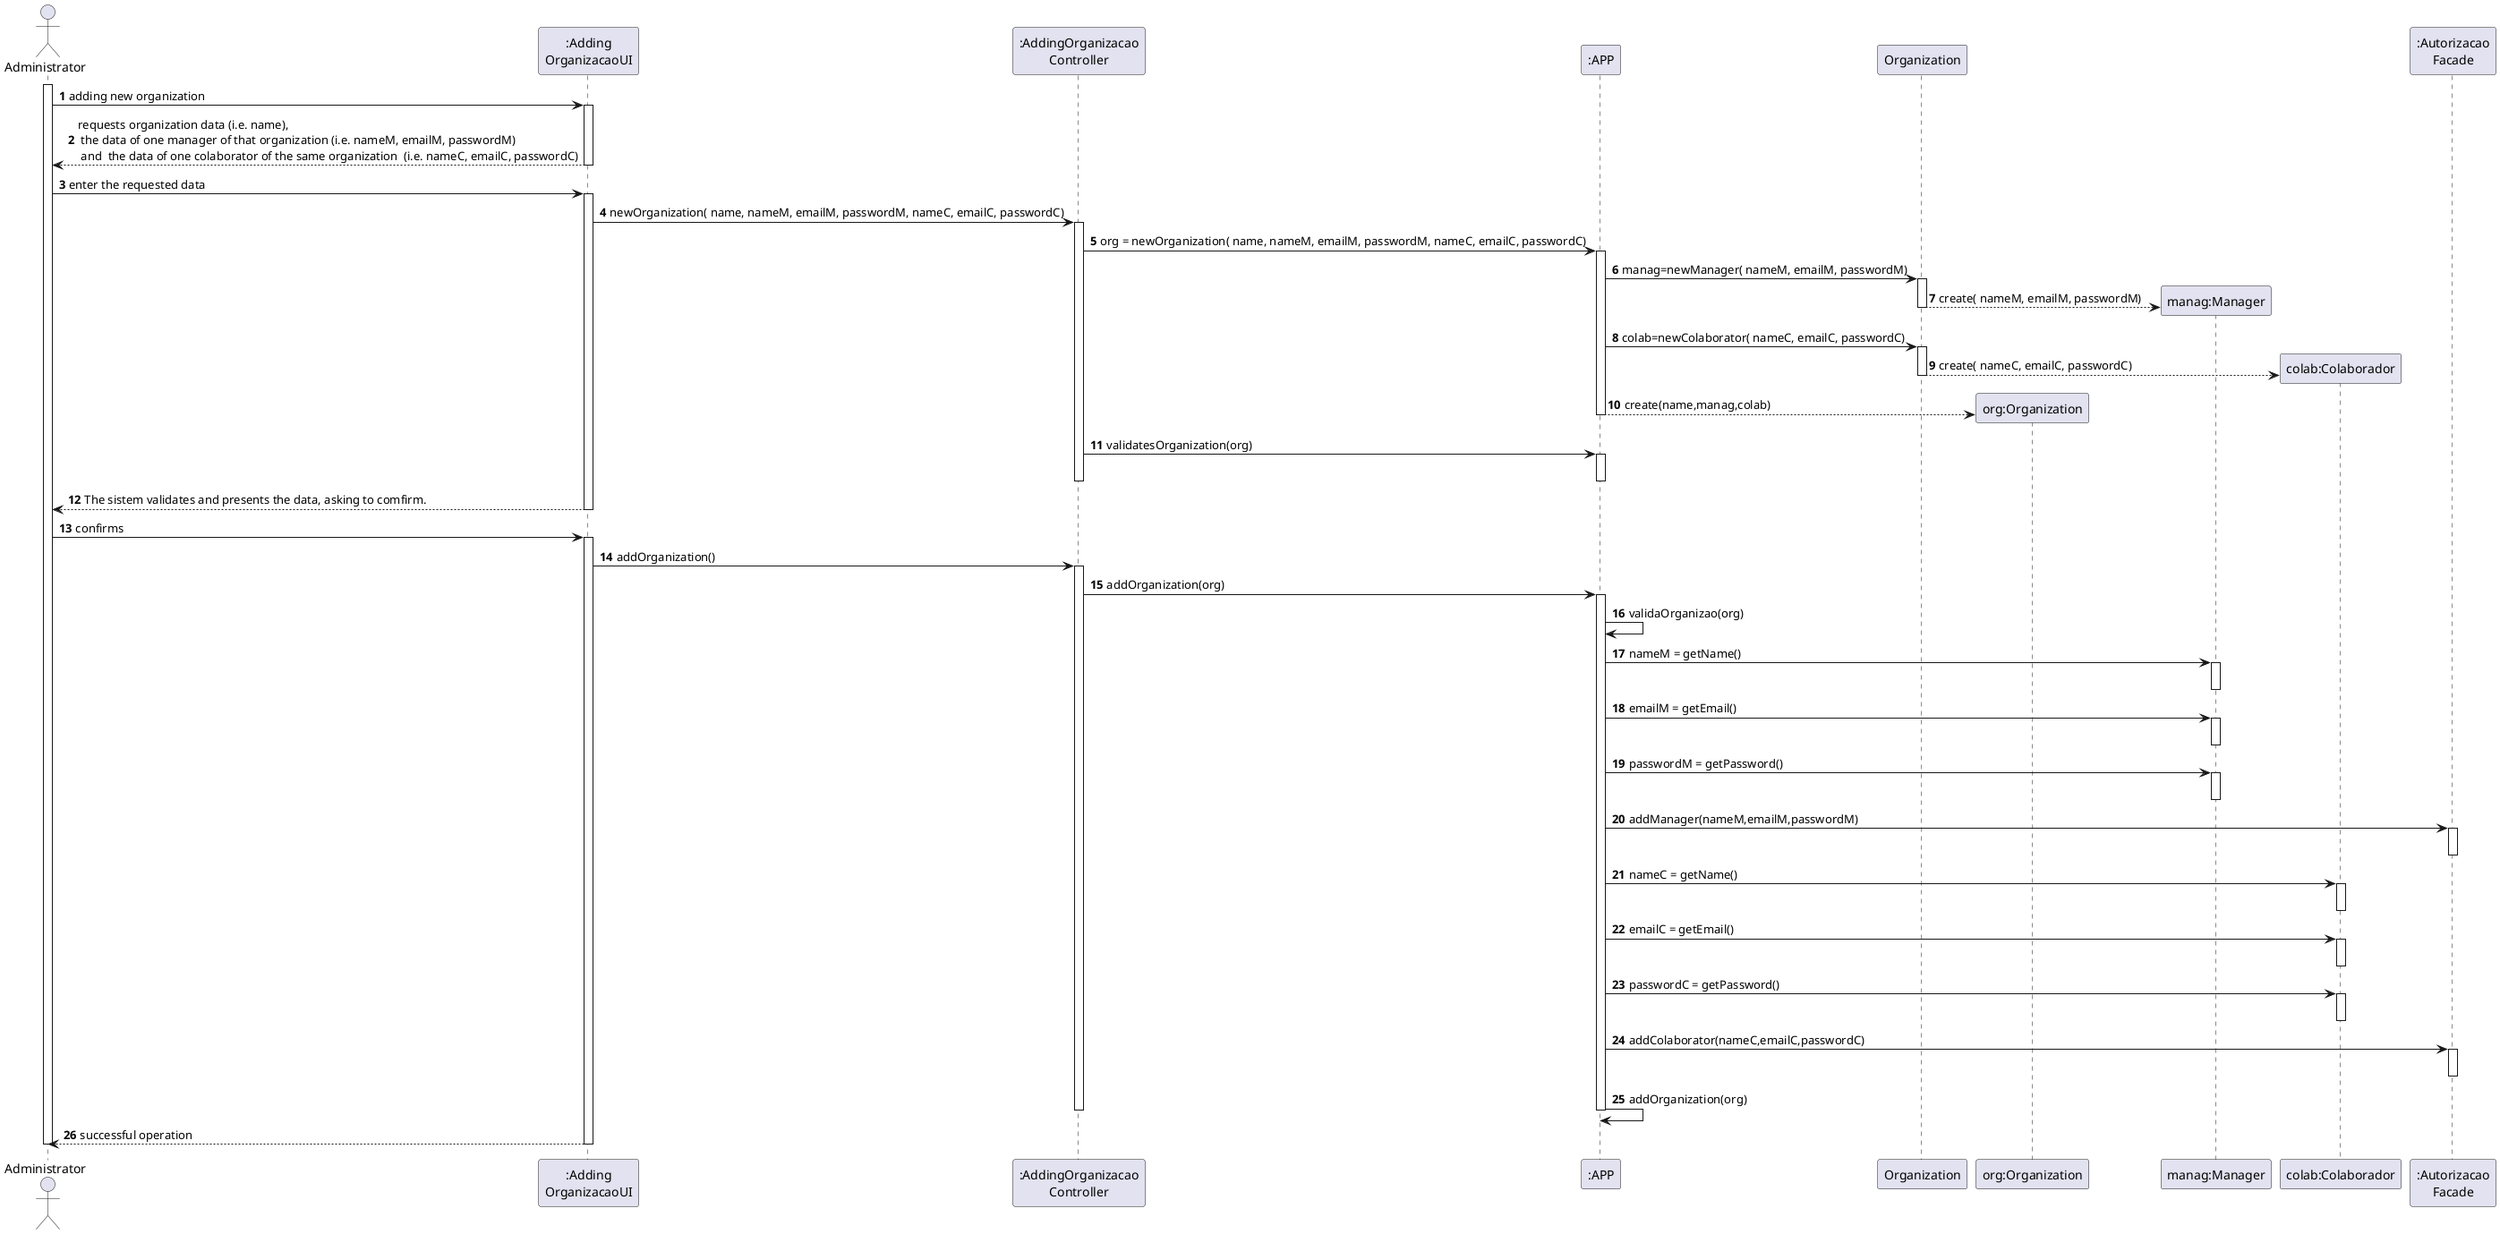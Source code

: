 @startuml
autonumber

actor Administrator as A
participant ":Adding\nOrganizacaoUI" as UI
participant ":AddingOrganizacao\nController" as CTRL
participant ":APP" as APP
participant "Organization" as _ORG
participant "org:Organization" as ORG
participant "manag:Manager" as MAN
participant "colab:Colaborador" as COLAB
participant ":Autorizacao\nFacade" as AUT


activate A
A -> UI : adding new organization
activate UI
UI --> A : requests organization data (i.e. name),\n the data of one manager of that organization (i.e. nameM, emailM, passwordM)\n and  the data of one colaborator of the same organization  (i.e. nameC, emailC, passwordC)
deactivate UI

A -> UI : enter the requested data
activate UI

UI -> CTRL : newOrganization( name, nameM, emailM, passwordM, nameC, emailC, passwordC)
activate CTRL

CTRL -> APP: org = newOrganization( name, nameM, emailM, passwordM, nameC, emailC, passwordC)
activate APP

APP -> _ORG: manag=newManager( nameM, emailM, passwordM)
activate _ORG
_ORG --> MAN ** : create( nameM, emailM, passwordM)
deactivate _ORG

APP -> _ORG: colab=newColaborator( nameC, emailC, passwordC)
activate _ORG
_ORG --> COLAB ** : create( nameC, emailC, passwordC)
deactivate _ORG

APP --> ORG ** : create(name,manag,colab)
deactivate APP

CTRL -> APP : validatesOrganization(org)
activate APP
deactivate APP

deactivate CTRL
UI --> A : The sistem validates and presents the data, asking to comfirm.
deactivate UI

A -> UI : confirms
activate UI

UI -> CTRL: addOrganization()
activate CTRL
CTRL -> APP: addOrganization(org)
activate APP

APP -> APP: validaOrganizao(org)
APP -> MAN: nameM = getName()
activate MAN
deactivate MAN
APP -> MAN: emailM = getEmail()
activate MAN
deactivate MAN
APP -> MAN: passwordM = getPassword()
activate MAN
deactivate MAN
APP -> AUT: addManager(nameM,emailM,passwordM)
activate AUT
deactivate AUT

APP -> COLAB: nameC = getName()
activate COLAB
deactivate COLAB
APP -> COLAB: emailC = getEmail()
activate COLAB
deactivate COLAB
APP -> COLAB: passwordC = getPassword()
activate COLAB
deactivate COLAB
APP -> AUT: addColaborator(nameC,emailC,passwordC)
activate AUT
deactivate AUT

APP -> APP: addOrganization(org)


deactivate APP
deactivate CTRL
UI --> A : successful operation
deactivate UI

deactivate A
@enduml
@enduml
